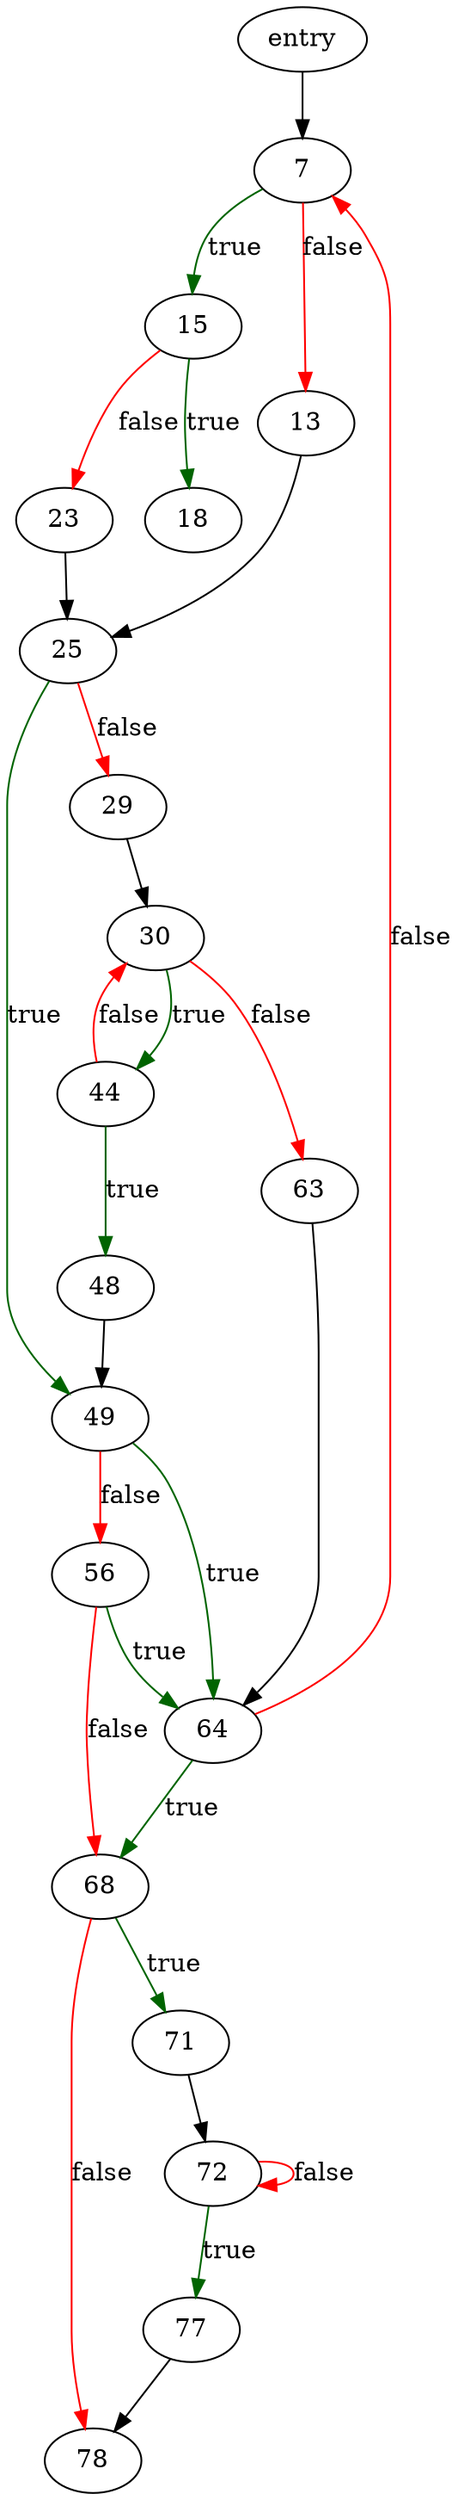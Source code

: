 digraph "bytes_split" {
	// Node definitions.
	5 [label=entry];
	7;
	13;
	15;
	18;
	23;
	25;
	29;
	30;
	44;
	48;
	49;
	56;
	63;
	64;
	68;
	71;
	72;
	77;
	78;

	// Edge definitions.
	5 -> 7;
	7 -> 13 [
		color=red
		label=false
	];
	7 -> 15 [
		color=darkgreen
		label=true
	];
	13 -> 25;
	15 -> 18 [
		color=darkgreen
		label=true
	];
	15 -> 23 [
		color=red
		label=false
	];
	23 -> 25;
	25 -> 29 [
		color=red
		label=false
	];
	25 -> 49 [
		color=darkgreen
		label=true
	];
	29 -> 30;
	30 -> 44 [
		color=darkgreen
		label=true
	];
	30 -> 63 [
		color=red
		label=false
	];
	44 -> 30 [
		color=red
		label=false
	];
	44 -> 48 [
		color=darkgreen
		label=true
	];
	48 -> 49;
	49 -> 56 [
		color=red
		label=false
	];
	49 -> 64 [
		color=darkgreen
		label=true
	];
	56 -> 64 [
		color=darkgreen
		label=true
	];
	56 -> 68 [
		color=red
		label=false
	];
	63 -> 64;
	64 -> 7 [
		color=red
		label=false
	];
	64 -> 68 [
		color=darkgreen
		label=true
	];
	68 -> 71 [
		color=darkgreen
		label=true
	];
	68 -> 78 [
		color=red
		label=false
	];
	71 -> 72;
	72 -> 72 [
		color=red
		label=false
	];
	72 -> 77 [
		color=darkgreen
		label=true
	];
	77 -> 78;
}